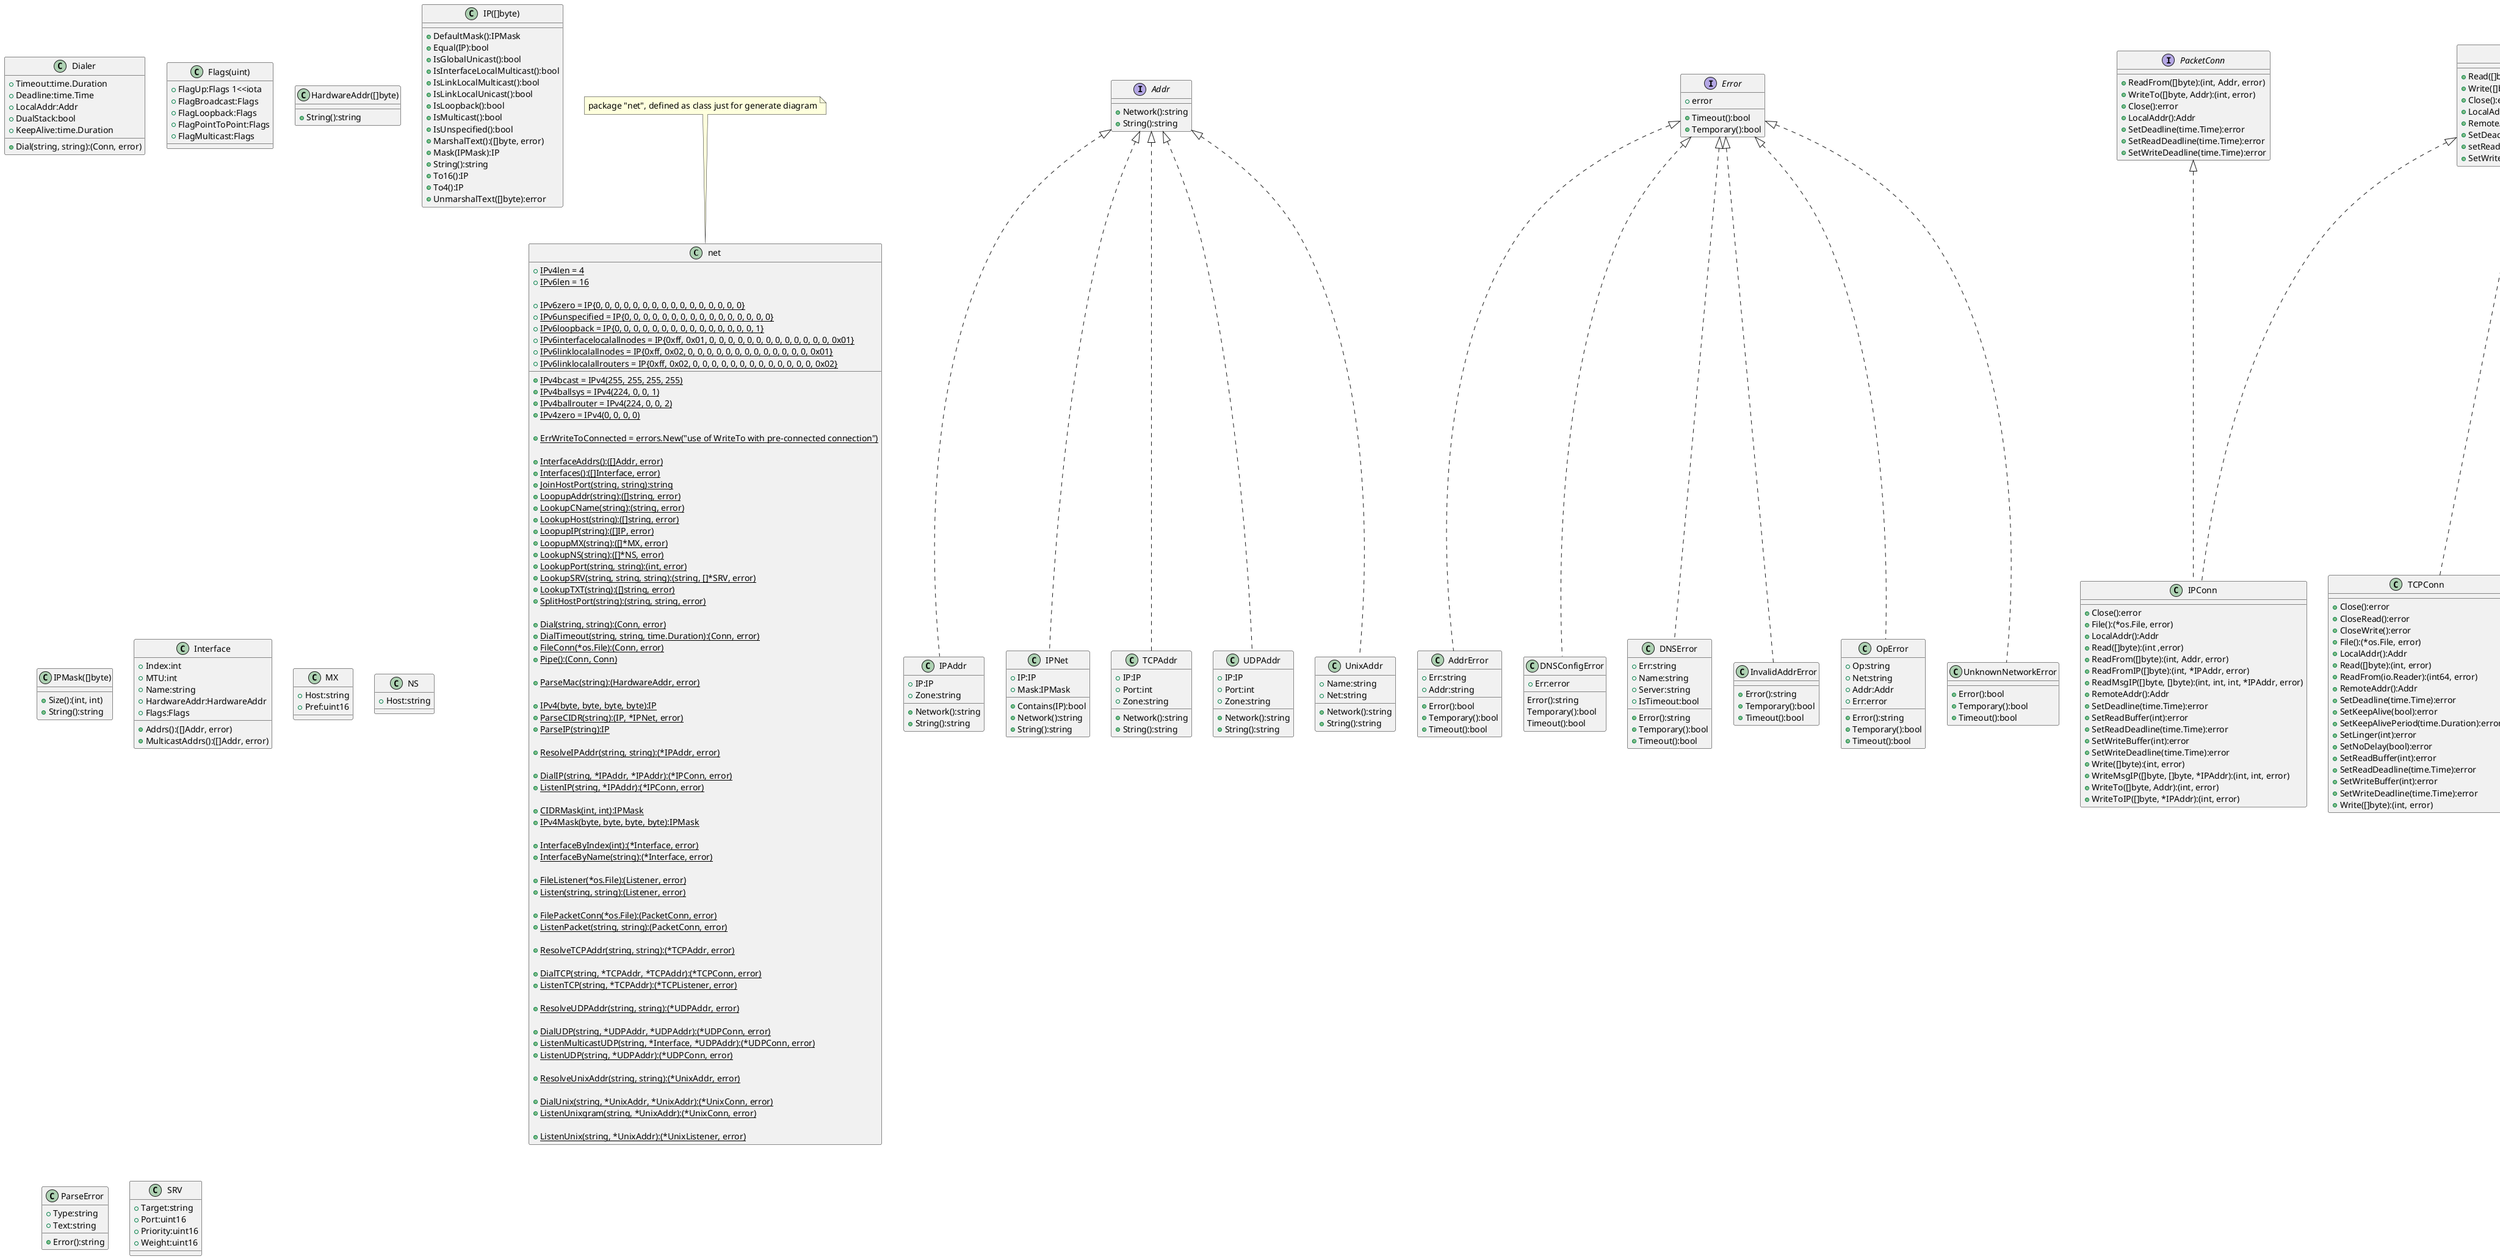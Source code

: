 @startuml
skinparam {
	defaultFontName Tohama
	defaultFontSize 14
}

class net {
	+{static} IPv4len = 4
	+{static} IPv6len = 16

	+{static} IPv6zero = IP{0, 0, 0, 0, 0, 0, 0, 0, 0, 0, 0, 0, 0, 0, 0, 0}
	+{static} IPv6unspecified = IP{0, 0, 0, 0, 0, 0, 0, 0, 0, 0, 0, 0, 0, 0, 0, 0}
	+{static} IPv6loopback = IP{0, 0, 0, 0, 0, 0, 0, 0, 0, 0, 0, 0, 0, 0, 0, 1}
	+{static} IPv6interfacelocalallnodes = IP{0xff, 0x01, 0, 0, 0, 0, 0, 0, 0, 0, 0, 0, 0, 0, 0, 0x01}
	+{static} IPv6linklocalallnodes = IP{0xff, 0x02, 0, 0, 0, 0, 0, 0, 0, 0, 0, 0, 0, 0, 0, 0x01}
	+{static} IPv6linklocalallrouters = IP{0xff, 0x02, 0, 0, 0, 0, 0, 0, 0, 0, 0, 0, 0, 0, 0, 0x02}

	+{static} IPv4bcast = IPv4(255, 255, 255, 255)
	+{static} IPv4ballsys = IPv4(224, 0, 0, 1)
	+{static} IPv4ballrouter = IPv4(224, 0, 0, 2)
	+{static} IPv4zero = IPv4(0, 0, 0, 0)

	+{static} ErrWriteToConnected = errors.New("use of WriteTo with pre-connected connection")

	+{static} InterfaceAddrs():([]Addr, error)
	+{static} Interfaces():([]Interface, error)
	+{static} JoinHostPort(string, string):string
	+{static} LoopupAddr(string):([]string, error)
	+{static} LookupCName(string):(string, error)
	+{static} LookupHost(string):([]string, error)
	+{static} LoopupIP(string):([]IP, error)
	+{static} LoopupMX(string):([]*MX, error)
	+{static} LookupNS(string):([]*NS, error)
	+{static} LookupPort(string, string):(int, error)
	+{static} LookupSRV(string, string, string):(string, []*SRV, error)
	+{static} LookupTXT(string):([]string, error)
	+{static} SplitHostPort(string):(string, string, error)

	+{static} Dial(string, string):(Conn, error)
	+{static} DialTimeout(string, string, time.Duration):(Conn, error)
	+{static} FileConn(*os.File):(Conn, error)
	+{static} Pipe():(Conn, Conn)

	+{static} ParseMac(string):(HardwareAddr, error)

	+{static} IPv4(byte, byte, byte, byte):IP
	+{static} ParseCIDR(string):(IP, *IPNet, error)
	+{static} ParseIP(string):IP

	+{static} ResolveIPAddr(string, string):(*IPAddr, error)

	+{static} DialIP(string, *IPAddr, *IPAddr):(*IPConn, error)
	+{static} ListenIP(string, *IPAddr):(*IPConn, error)

	+{static} CIDRMask(int, int):IPMask
	+{static} IPv4Mask(byte, byte, byte, byte):IPMask

	+{static} InterfaceByIndex(int):(*Interface, error)
	+{static} InterfaceByName(string):(*Interface, error)

	+{static} FileListener(*os.File):(Listener, error)
	+{static} Listen(string, string):(Listener, error)

	+{static} FilePacketConn(*os.File):(PacketConn, error)
	+{static} ListenPacket(string, string):(PacketConn, error)

	+{static} ResolveTCPAddr(string, string):(*TCPAddr, error)

	+{static} DialTCP(string, *TCPAddr, *TCPAddr):(*TCPConn, error)
	+{static} ListenTCP(string, *TCPAddr):(*TCPListener, error)

	+{static} ResolveUDPAddr(string, string):(*UDPAddr, error)

	+{static} DialUDP(string, *UDPAddr, *UDPAddr):(*UDPConn, error)
	+{static} ListenMulticastUDP(string, *Interface, *UDPAddr):(*UDPConn, error)
	+{static} ListenUDP(string, *UDPAddr):(*UDPConn, error)

	+{static} ResolveUnixAddr(string, string):(*UnixAddr, error)

	+{static} DialUnix(string, *UnixAddr, *UnixAddr):(*UnixConn, error)
	+{static} ListenUnixgram(string, *UnixAddr):(*UnixConn, error)

	+{static} ListenUnix(string, *UnixAddr):(*UnixListener, error)
}

interface Addr {
	+Network():string
	+String():string
}

class AddrError {
	+Err:string
	+Addr:string
	+Error():bool
	+Temporary():bool
	+Timeout():bool
}

interface Conn {
	+Read([]byte):(int, error)
	+Write([]byte):(int, error)
	+Close():error
	+LocalAddr():Addr
	+RemoteAddr():Addr
	+SetDeadline(time.Time):error
	+setReadDeadline(time.Time):error
	+SetWriteDeadline(time.Time):error
}

class DNSConfigError {
	+Err:error
	Error():string
	Temporary():bool
	Timeout():bool
}

class DNSError {
	+Err:string
	+Name:string
	+Server:string
	+IsTimeout:bool
	+Error():string
	+Temporary():bool
	+Timeout():bool
}

class Dialer {
	+Timeout:time.Duration
	+Deadline:time.Time
	+LocalAddr:Addr
	+DualStack:bool
	+KeepAlive:time.Duration
	+Dial(string, string):(Conn, error)
}

interface Error {
	+error
	+Timeout():bool
	+Temporary():bool
}

class Flags(uint) {
	+FlagUp:Flags 1<<iota
	+FlagBroadcast:Flags
	+FlagLoopback:Flags
	+FlagPointToPoint:Flags
	+FlagMulticast:Flags
}

class HardwareAddr([]byte){
	+String():string
}

class IP([]byte) {
	+DefaultMask():IPMask
	+Equal(IP):bool
	+IsGlobalUnicast():bool
	+IsInterfaceLocalMulticast():bool
	+IsLinkLocalMulticast():bool
	+IsLinkLocalUnicast():bool
	+IsLoopback():bool
	+IsMulticast():bool
	+IsUnspecified():bool
	+MarshalText():([]byte, error)
	+Mask(IPMask):IP
	+String():string
	+To16():IP
	+To4():IP
	+UnmarshalText([]byte):error
}

class IPAddr {
	+IP:IP
	+Zone:string
	+Network():string
	+String():string
}

class IPConn {
	+Close():error
	+File():(*os.File, error)
	+LocalAddr():Addr
	+Read([]byte):(int ,error)
	+ReadFrom([]byte):(int, Addr, error)
	+ReadFromIP([]byte):(int, *IPAddr, error)
	+ReadMsgIP([]byte, []byte):(int, int, int, *IPAddr, error)
	+RemoteAddr():Addr
	+SetDeadline(time.Time):error
	+SetReadBuffer(int):error
	+SetReadDeadline(time.Time):error
	+SetWriteBuffer(int):error
	+SetWriteDeadline(time.Time):error
	+Write([]byte):(int, error)
	+WriteMsgIP([]byte, []byte, *IPAddr):(int, int, error)
	+WriteTo([]byte, Addr):(int, error)
	+WriteToIP([]byte, *IPAddr):(int, error)
}

class IPMask([]byte) {
	+Size():(int, int)
	+String():string
}

class IPNet {
	+IP:IP
	+Mask:IPMask
	+Contains(IP):bool
	+Network():string
	+String():string
}

class Interface {
	+Index:int
	+MTU:int
	+Name:string
	+HardwareAddr:HardwareAddr
	+Flags:Flags
	+Addrs():([]Addr, error)
	+MulticastAddrs():([]Addr, error)
}

class InvalidAddrError {
	+Error():string
	+Temporary():bool
	+Timeout():bool
}

interface Listener {
	+Accept():(Conn, error)
	+Close():error
	+Addr():Addr
}

class MX {
	+Host:string
	+Pref:uint16
}

class NS {
	+Host:string
}

class OpError {
	+Op:string
	+Net:string
	+Addr:Addr
	+Err:error
	+Error():string
	+Temporary():bool
	+Timeout():bool
}

interface PacketConn {
	+ReadFrom([]byte):(int, Addr, error)
	+WriteTo([]byte, Addr):(int, error)
	+Close():error
	+LocalAddr():Addr
	+SetDeadline(time.Time):error
	+SetReadDeadline(time.Time):error
	+SetWriteDeadline(time.Time):error
}

class ParseError {
	+Type:string
	+Text:string
	+Error():string
}

class SRV {
	+Target:string
	+Port:uint16
	+Priority:uint16
	+Weight:uint16
}

class TCPAddr {
	+IP:IP
	+Port:int
	+Zone:string
	+Network():string
	+String():string
}

class TCPConn {
	+Close():error
	+CloseRead():error
	+CloseWrite():error
	+File():(*os.File, error)
	+LocalAddr():Addr
	+Read([]byte):(int, error)
	+ReadFrom(io.Reader):(int64, error)
	+RemoteAddr():Addr
	+SetDeadline(time.Time):error
	+SetKeepAlive(bool):error
	+SetKeepAlivePeriod(time.Duration):error
	+SetLinger(int):error
	+SetNoDelay(bool):error
	+SetReadBuffer(int):error
	+SetReadDeadline(time.Time):error
	+SetWriteBuffer(int):error
	+SetWriteDeadline(time.Time):error
	+Write([]byte):(int, error)
}

class TCPListener {
	+Accept():(Conn, error)
	+AcceptTCP():(*TCPConn, error)
	+Addr():Addr
	+Close():error
	+File():(*os.File, error)
	+SetDeadline(time.Time):error
}

class UDPAddr {
	+IP:IP
	+Port:int
	+Zone:string
	+Network():string
	+String():string
}

class UDPConn {
	+Close():error
	+File():(*os.File, error)
	+LocalAddr():Addr
	+Read([]byte):(int, error)
	+ReadFrom([]byte):(int, Addr, error)
	+ReadFromUDP([]byte):(int, *UDPAddr, error)
	+ReadMsgUDP([]byte, []byte):(int, int, int, *UDPAddr, error)
	+RemoteAddr():Addr
	+SetDeadline(time.Time):error
	+SetReadBuffer(int):error
	+SetReadDeadline(time.Time):error
	+SetWriteBuffer(int):error
	+SetWriteDeadline(time.Time):error
	+Write([]byte):(int, error)
	+WriteMsgUDP([]byte, []byte, *UDPAddr):(int, int, error)
	+WriteTo([]byte, Addr):(int, error)
	+WriteToUDP([]byte, *UDPAddr):(int, error)
}

class UnixAddr {
	+Name:string
	+Net:string
	+Network():string
	+String():string
}

class UnixConn {
	+Close():error
	+CloseRead():error
	+CloseWrite():error
	+File():(*os.File, error)
	+LocalAddr():Addr
	+Read([]byte):(int, error)
	+ReadFrom([]byte):(int, Addr, error)
	+ReadFromUnix([]byte):(int, *UnixAddr, error)
	+ReadMsgUnix([]byte, []byte):(int, int, int, *UnixAddr, error)
	+RemoteAddr():Addr
	+SetDeadline(time.Time):error
	+SetReadBuffer(int):error
	+SetReadDeadline(time.Time):error
	+SetWriteBuffer(int):error
	+SetWriteDeadline(time.Time):error
	+Write([]byte):(int, error)
	+WriteMsgUnix([]byte, []byte, *UnixAddr):(int, int, error)
	+WriteTo([]byte, Addr):(int, error)
	+WriteToUnix([]byte, *UnixAddr):(int, error)
}

class UnixListener {
	+Accept():(Conn, error)
	+AcceptUnix():(*UnixConn, error)
	+Addr():Addr
	+Close():error
	+File():(*os.File, error)
	+SetDeadline(time.Time):(error)
}

class UnknownNetworkError {
	+Error():bool
	+Temporary():bool
	+Timeout():bool
}

Conn <|.. IPConn
Conn <|.. TCPConn
Conn <|.. UDPConn
Conn <|.. UnixConn

PacketConn <|.. IPConn

Listener <|.. TCPListener
Listener <|.. UnixListener

Addr <|.. IPAddr
Addr <|.. TCPAddr
Addr <|.. UDPAddr
Addr <|.. UnixAddr
Addr <|.. IPNet

Error <|.. AddrError
Error <|.. DNSConfigError
Error <|.. DNSError
Error <|.. InvalidAddrError
Error <|.. OpError
Error <|.. UnknownNetworkError

note top of net: package "net", defined as class just for generate diagram

@enduml
